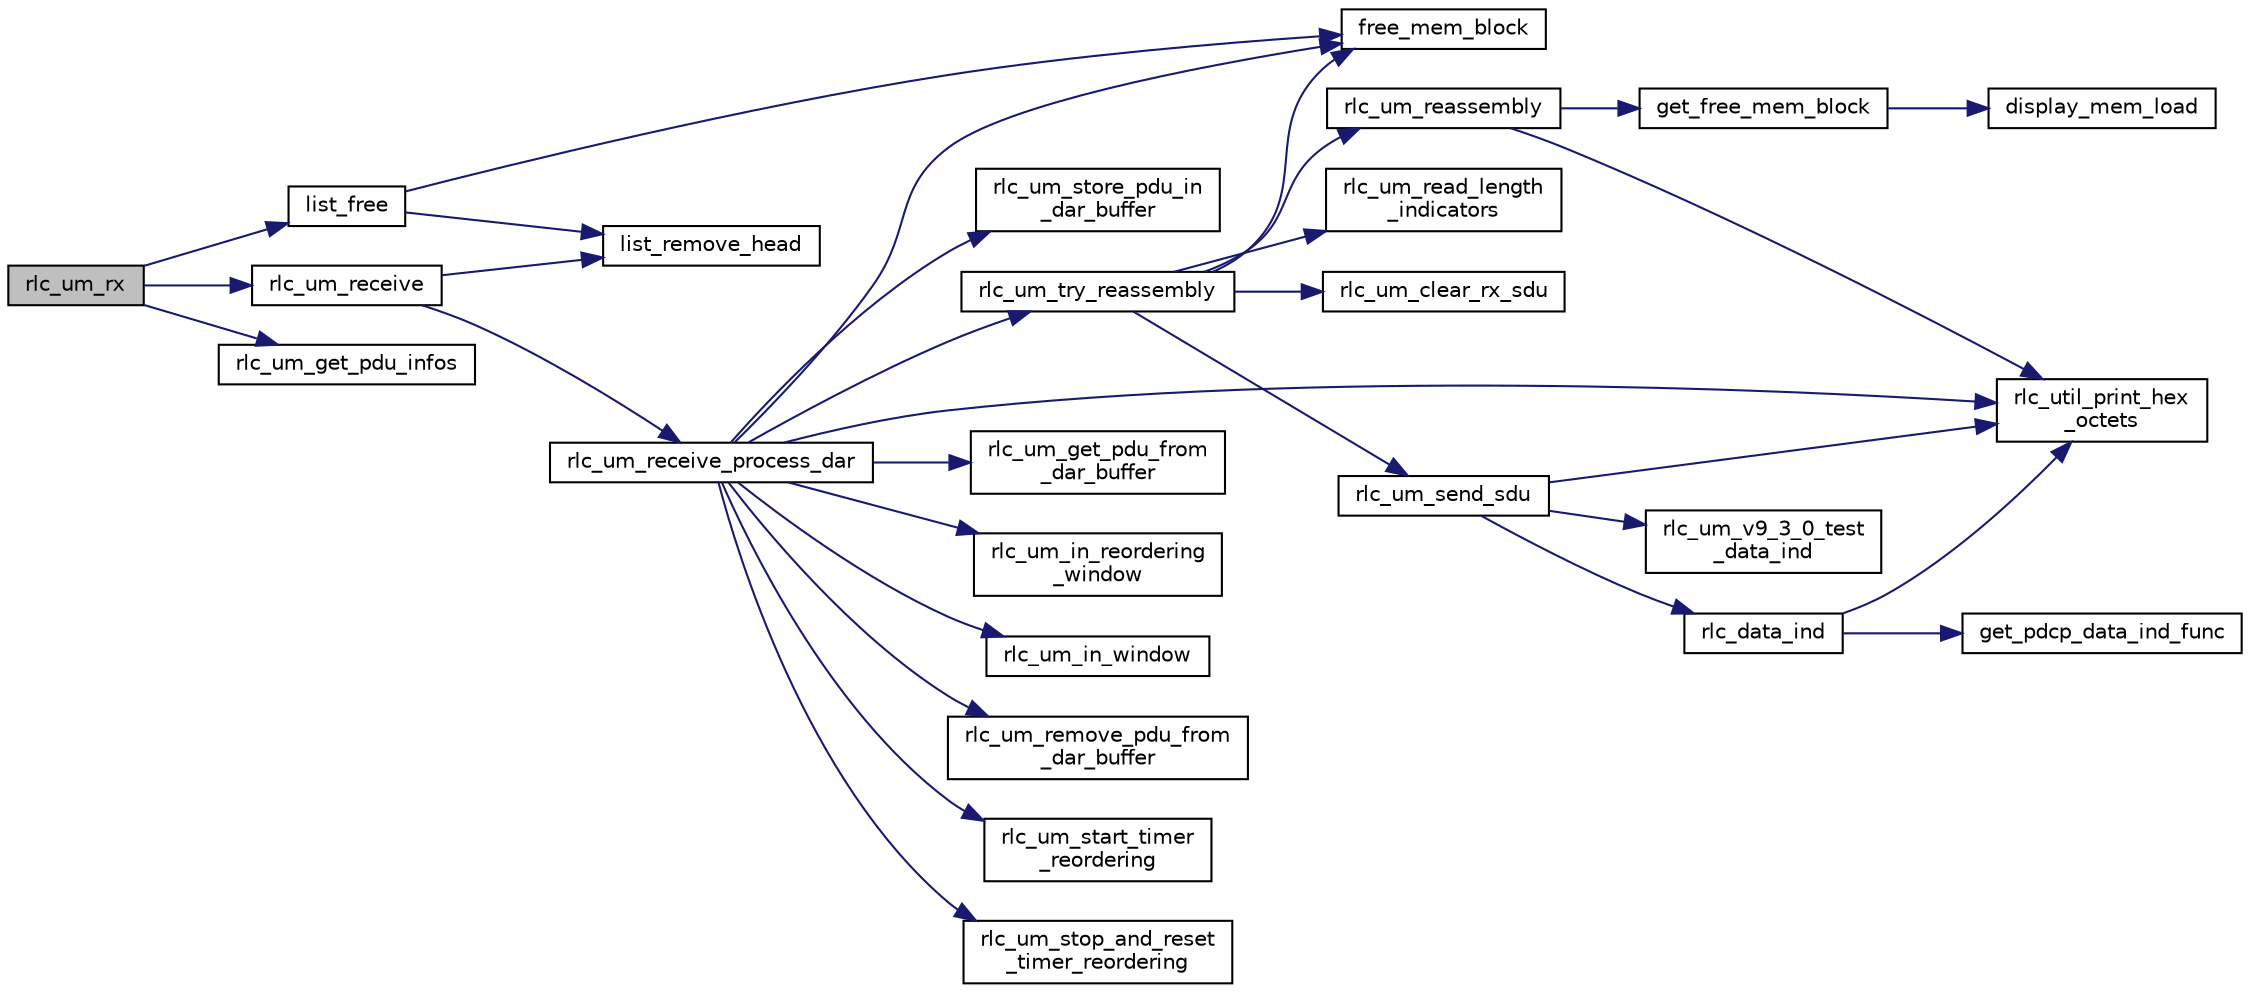 digraph "rlc_um_rx"
{
 // LATEX_PDF_SIZE
  edge [fontname="Helvetica",fontsize="10",labelfontname="Helvetica",labelfontsize="10"];
  node [fontname="Helvetica",fontsize="10",shape=record];
  rankdir="LR";
  Node1 [label="rlc_um_rx",height=0.2,width=0.4,color="black", fillcolor="grey75", style="filled", fontcolor="black",tooltip=" "];
  Node1 -> Node2 [color="midnightblue",fontsize="10",style="solid",fontname="Helvetica"];
  Node2 [label="list_free",height=0.2,width=0.4,color="black", fillcolor="white", style="filled",URL="$list_8c.html#a73dcb25a7e97fea269a73f9179670ccf",tooltip=" "];
  Node2 -> Node3 [color="midnightblue",fontsize="10",style="solid",fontname="Helvetica"];
  Node3 [label="free_mem_block",height=0.2,width=0.4,color="black", fillcolor="white", style="filled",URL="$mem__block_8c.html#a3465e37844438c1cc552c197a2cfbbfd",tooltip=" "];
  Node2 -> Node4 [color="midnightblue",fontsize="10",style="solid",fontname="Helvetica"];
  Node4 [label="list_remove_head",height=0.2,width=0.4,color="black", fillcolor="white", style="filled",URL="$list_8c.html#a68bb206a4e50e2f9f27ca4c051a84dc5",tooltip=" "];
  Node1 -> Node5 [color="midnightblue",fontsize="10",style="solid",fontname="Helvetica"];
  Node5 [label="rlc_um_get_pdu_infos",height=0.2,width=0.4,color="black", fillcolor="white", style="filled",URL="$group__em.html#ga49e4b08f80a4c6e492bd638eac81520d",tooltip=" "];
  Node1 -> Node6 [color="midnightblue",fontsize="10",style="solid",fontname="Helvetica"];
  Node6 [label="rlc_um_receive",height=0.2,width=0.4,color="black", fillcolor="white", style="filled",URL="$group__em.html#ga6d792297661f268587a57b8e999fd6cf",tooltip="Handle the MAC data indication, retreive the transport blocks and send them one by one to the DAR pro..."];
  Node6 -> Node4 [color="midnightblue",fontsize="10",style="solid",fontname="Helvetica"];
  Node6 -> Node7 [color="midnightblue",fontsize="10",style="solid",fontname="Helvetica"];
  Node7 [label="rlc_um_receive_process_dar",height=0.2,width=0.4,color="black", fillcolor="white", style="filled",URL="$group__em.html#ga75fedd906fbf06f906de629a321920cd",tooltip="Apply the DAR process for a PDU: put it in DAR buffer and try to reassembly or discard it."];
  Node7 -> Node3 [color="midnightblue",fontsize="10",style="solid",fontname="Helvetica"];
  Node7 -> Node8 [color="midnightblue",fontsize="10",style="solid",fontname="Helvetica"];
  Node8 [label="rlc_um_get_pdu_from\l_dar_buffer",height=0.2,width=0.4,color="black", fillcolor="white", style="filled",URL="$group__em.html#gade9e480e45de3a9cda80457bcfea8295",tooltip=" "];
  Node7 -> Node9 [color="midnightblue",fontsize="10",style="solid",fontname="Helvetica"];
  Node9 [label="rlc_um_in_reordering\l_window",height=0.2,width=0.4,color="black", fillcolor="white", style="filled",URL="$group__em.html#gaf18130dc3d846e6b41239976afa02c86",tooltip="Compute if the sequence number of a PDU is in a window ."];
  Node7 -> Node10 [color="midnightblue",fontsize="10",style="solid",fontname="Helvetica"];
  Node10 [label="rlc_um_in_window",height=0.2,width=0.4,color="black", fillcolor="white", style="filled",URL="$group__em.html#ga4770db17d914d4c4d319277ca6944320",tooltip="Compute if the sequence number of a PDU is in a window ."];
  Node7 -> Node11 [color="midnightblue",fontsize="10",style="solid",fontname="Helvetica"];
  Node11 [label="rlc_um_remove_pdu_from\l_dar_buffer",height=0.2,width=0.4,color="black", fillcolor="white", style="filled",URL="$group__em.html#ga61abe04538cf6ff648d251648a338716",tooltip=" "];
  Node7 -> Node12 [color="midnightblue",fontsize="10",style="solid",fontname="Helvetica"];
  Node12 [label="rlc_um_start_timer\l_reordering",height=0.2,width=0.4,color="black", fillcolor="white", style="filled",URL="$group__em.html#ga8a6ce2e3bd6c08268a931c7df6a11ca6",tooltip="Re-arm (based on RLC UM config parameter) and start timer reordering."];
  Node7 -> Node13 [color="midnightblue",fontsize="10",style="solid",fontname="Helvetica"];
  Node13 [label="rlc_um_stop_and_reset\l_timer_reordering",height=0.2,width=0.4,color="black", fillcolor="white", style="filled",URL="$group__em.html#ga0ddb32e0d21d03a9e153052f1db47b64",tooltip="Stop and reset the timer reordering."];
  Node7 -> Node14 [color="midnightblue",fontsize="10",style="solid",fontname="Helvetica"];
  Node14 [label="rlc_um_store_pdu_in\l_dar_buffer",height=0.2,width=0.4,color="black", fillcolor="white", style="filled",URL="$rlc__um__dar_8c.html#a1571ffbcf146a561988ffdfbb252f61e",tooltip=" "];
  Node7 -> Node15 [color="midnightblue",fontsize="10",style="solid",fontname="Helvetica"];
  Node15 [label="rlc_um_try_reassembly",height=0.2,width=0.4,color="black", fillcolor="white", style="filled",URL="$group__em.html#ga289c82bdcdd9667d09dc40ca11bc4f60",tooltip="Try reassembly PDUs from DAR buffer, starting at sequence number snP."];
  Node15 -> Node3 [color="midnightblue",fontsize="10",style="solid",fontname="Helvetica"];
  Node15 -> Node16 [color="midnightblue",fontsize="10",style="solid",fontname="Helvetica"];
  Node16 [label="rlc_um_clear_rx_sdu",height=0.2,width=0.4,color="black", fillcolor="white", style="filled",URL="$group__em.html#gaa3611e9a18ebc6e46dc0230461e20e08",tooltip="Erase the SDU in construction."];
  Node15 -> Node17 [color="midnightblue",fontsize="10",style="solid",fontname="Helvetica"];
  Node17 [label="rlc_um_read_length\l_indicators",height=0.2,width=0.4,color="black", fillcolor="white", style="filled",URL="$group__em.html#ga3bc56d30ca057ccdd824a866fac6360b",tooltip="Reset protocol variables and state variables to initial values."];
  Node15 -> Node18 [color="midnightblue",fontsize="10",style="solid",fontname="Helvetica"];
  Node18 [label="rlc_um_reassembly",height=0.2,width=0.4,color="black", fillcolor="white", style="filled",URL="$group__em.html#gaa3cddd6366192d86bec3da4fc3afe798",tooltip=" "];
  Node18 -> Node19 [color="midnightblue",fontsize="10",style="solid",fontname="Helvetica"];
  Node19 [label="get_free_mem_block",height=0.2,width=0.4,color="black", fillcolor="white", style="filled",URL="$mem__block_8c.html#aa6649c5f31ce28f70a1a7352eb41de46",tooltip=" "];
  Node19 -> Node20 [color="midnightblue",fontsize="10",style="solid",fontname="Helvetica"];
  Node20 [label="display_mem_load",height=0.2,width=0.4,color="black", fillcolor="white", style="filled",URL="$mem__block_8c.html#aad2e600dac4df19ae63b1efe29405f59",tooltip=" "];
  Node18 -> Node21 [color="midnightblue",fontsize="10",style="solid",fontname="Helvetica"];
  Node21 [label="rlc_util_print_hex\l_octets",height=0.2,width=0.4,color="black", fillcolor="white", style="filled",URL="$group__em.html#ga9080083e27a8fc3d61451b6d4d7c8f3b",tooltip=" "];
  Node15 -> Node22 [color="midnightblue",fontsize="10",style="solid",fontname="Helvetica"];
  Node22 [label="rlc_um_send_sdu",height=0.2,width=0.4,color="black", fillcolor="white", style="filled",URL="$group__em.html#gadf3069c553c0fff2ec969a785cf52c40",tooltip="Send SDU if any reassemblied to upper layer."];
  Node22 -> Node23 [color="midnightblue",fontsize="10",style="solid",fontname="Helvetica"];
  Node23 [label="rlc_data_ind",height=0.2,width=0.4,color="black", fillcolor="white", style="filled",URL="$group__em.html#gabba9d9796c03b8f01c944be71725feff",tooltip="Interface with higher layers, route SDUs coming from RLC protocol instances to upper layer instance."];
  Node23 -> Node24 [color="midnightblue",fontsize="10",style="solid",fontname="Helvetica"];
  Node24 [label="get_pdcp_data_ind_func",height=0.2,width=0.4,color="black", fillcolor="white", style="filled",URL="$group____pdcp.html#ga2e06db776bf03678ebd05189a1635ee3",tooltip=" "];
  Node23 -> Node21 [color="midnightblue",fontsize="10",style="solid",fontname="Helvetica"];
  Node22 -> Node25 [color="midnightblue",fontsize="10",style="solid",fontname="Helvetica"];
  Node25 [label="rlc_um_v9_3_0_test\l_data_ind",height=0.2,width=0.4,color="black", fillcolor="white", style="filled",URL="$rlc__um__test_8c.html#a902bc4e0cf804ef3f84ad63b15abd40f",tooltip=" "];
  Node22 -> Node21 [color="midnightblue",fontsize="10",style="solid",fontname="Helvetica"];
  Node7 -> Node21 [color="midnightblue",fontsize="10",style="solid",fontname="Helvetica"];
}
